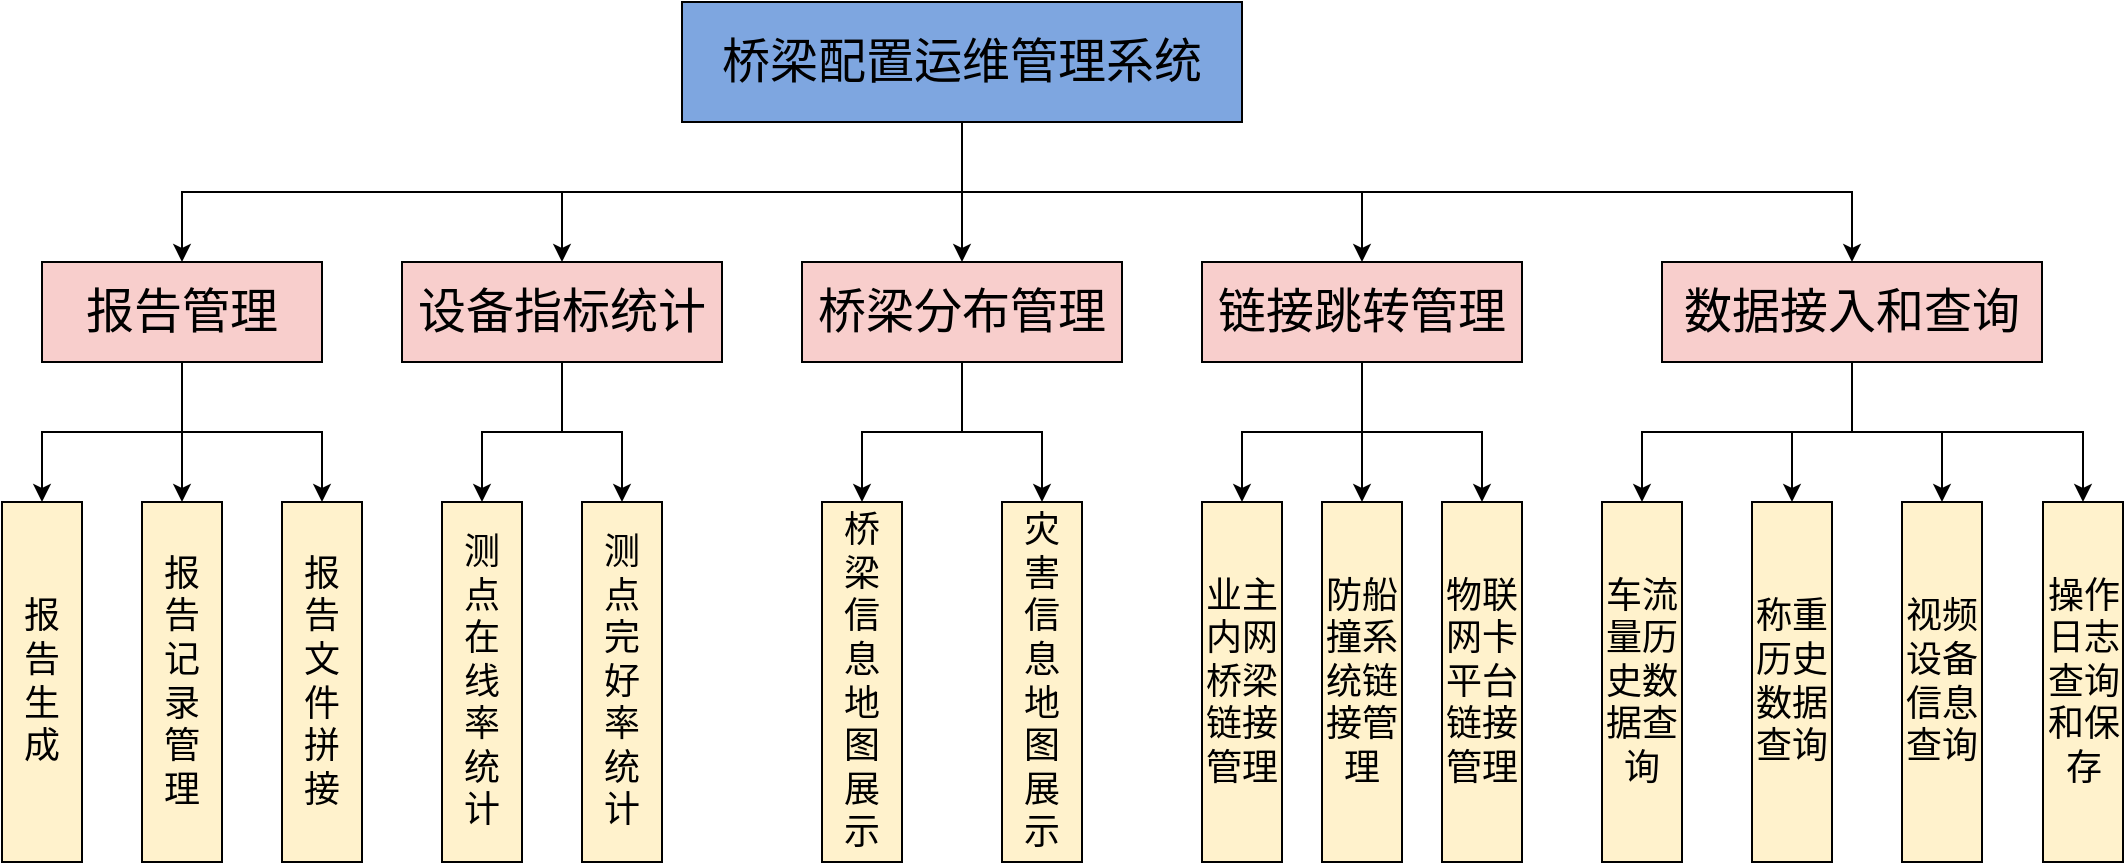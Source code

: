 <mxfile version="25.0.3">
  <diagram name="第 1 页" id="8aWKHBOTNguBpMg1CQIO">
    <mxGraphModel dx="1674" dy="738" grid="1" gridSize="10" guides="1" tooltips="1" connect="1" arrows="1" fold="1" page="1" pageScale="1" pageWidth="827" pageHeight="1169" math="0" shadow="0">
      <root>
        <mxCell id="0" />
        <mxCell id="1" parent="0" />
        <mxCell id="qM-4jDeY-jV-hq-K79Ri-8" style="edgeStyle=orthogonalEdgeStyle;rounded=0;orthogonalLoop=1;jettySize=auto;html=1;exitX=0.5;exitY=1;exitDx=0;exitDy=0;entryX=0.5;entryY=0;entryDx=0;entryDy=0;" parent="1" source="qM-4jDeY-jV-hq-K79Ri-1" target="qM-4jDeY-jV-hq-K79Ri-2" edge="1">
          <mxGeometry relative="1" as="geometry" />
        </mxCell>
        <mxCell id="qM-4jDeY-jV-hq-K79Ri-9" style="edgeStyle=orthogonalEdgeStyle;rounded=0;orthogonalLoop=1;jettySize=auto;html=1;exitX=0.5;exitY=1;exitDx=0;exitDy=0;entryX=0.5;entryY=0;entryDx=0;entryDy=0;" parent="1" source="qM-4jDeY-jV-hq-K79Ri-1" target="qM-4jDeY-jV-hq-K79Ri-4" edge="1">
          <mxGeometry relative="1" as="geometry" />
        </mxCell>
        <mxCell id="qM-4jDeY-jV-hq-K79Ri-10" style="edgeStyle=orthogonalEdgeStyle;rounded=0;orthogonalLoop=1;jettySize=auto;html=1;exitX=0.5;exitY=1;exitDx=0;exitDy=0;entryX=0.5;entryY=0;entryDx=0;entryDy=0;" parent="1" source="qM-4jDeY-jV-hq-K79Ri-1" target="qM-4jDeY-jV-hq-K79Ri-5" edge="1">
          <mxGeometry relative="1" as="geometry" />
        </mxCell>
        <mxCell id="qM-4jDeY-jV-hq-K79Ri-11" style="edgeStyle=orthogonalEdgeStyle;rounded=0;orthogonalLoop=1;jettySize=auto;html=1;exitX=0.5;exitY=1;exitDx=0;exitDy=0;" parent="1" source="qM-4jDeY-jV-hq-K79Ri-1" target="qM-4jDeY-jV-hq-K79Ri-6" edge="1">
          <mxGeometry relative="1" as="geometry" />
        </mxCell>
        <mxCell id="qM-4jDeY-jV-hq-K79Ri-12" style="edgeStyle=orthogonalEdgeStyle;rounded=0;orthogonalLoop=1;jettySize=auto;html=1;exitX=0.5;exitY=1;exitDx=0;exitDy=0;entryX=0.5;entryY=0;entryDx=0;entryDy=0;" parent="1" source="qM-4jDeY-jV-hq-K79Ri-1" target="qM-4jDeY-jV-hq-K79Ri-7" edge="1">
          <mxGeometry relative="1" as="geometry" />
        </mxCell>
        <mxCell id="qM-4jDeY-jV-hq-K79Ri-1" value="&lt;font style=&quot;font-size: 24px;&quot;&gt;桥梁配置运维管理系统&lt;/font&gt;" style="rounded=0;whiteSpace=wrap;html=1;fillColor=#7EA6E0;" parent="1" vertex="1">
          <mxGeometry x="540" y="50" width="280" height="60" as="geometry" />
        </mxCell>
        <mxCell id="qM-4jDeY-jV-hq-K79Ri-27" style="edgeStyle=orthogonalEdgeStyle;rounded=0;orthogonalLoop=1;jettySize=auto;html=1;exitX=0.5;exitY=1;exitDx=0;exitDy=0;entryX=0.5;entryY=0;entryDx=0;entryDy=0;" parent="1" source="qM-4jDeY-jV-hq-K79Ri-2" target="qM-4jDeY-jV-hq-K79Ri-13" edge="1">
          <mxGeometry relative="1" as="geometry" />
        </mxCell>
        <mxCell id="qM-4jDeY-jV-hq-K79Ri-28" style="edgeStyle=orthogonalEdgeStyle;rounded=0;orthogonalLoop=1;jettySize=auto;html=1;exitX=0.5;exitY=1;exitDx=0;exitDy=0;" parent="1" source="qM-4jDeY-jV-hq-K79Ri-2" target="qM-4jDeY-jV-hq-K79Ri-14" edge="1">
          <mxGeometry relative="1" as="geometry" />
        </mxCell>
        <mxCell id="qM-4jDeY-jV-hq-K79Ri-29" style="edgeStyle=orthogonalEdgeStyle;rounded=0;orthogonalLoop=1;jettySize=auto;html=1;entryX=0.5;entryY=0;entryDx=0;entryDy=0;" parent="1" source="qM-4jDeY-jV-hq-K79Ri-2" target="qM-4jDeY-jV-hq-K79Ri-16" edge="1">
          <mxGeometry relative="1" as="geometry" />
        </mxCell>
        <mxCell id="qM-4jDeY-jV-hq-K79Ri-2" value="&lt;font style=&quot;font-size: 24px;&quot;&gt;报告管理&lt;/font&gt;" style="rounded=0;whiteSpace=wrap;html=1;fillColor=#F8CECC;" parent="1" vertex="1">
          <mxGeometry x="220" y="180" width="140" height="50" as="geometry" />
        </mxCell>
        <mxCell id="qM-4jDeY-jV-hq-K79Ri-30" style="edgeStyle=orthogonalEdgeStyle;rounded=0;orthogonalLoop=1;jettySize=auto;html=1;exitX=0.5;exitY=1;exitDx=0;exitDy=0;entryX=0.5;entryY=0;entryDx=0;entryDy=0;" parent="1" source="qM-4jDeY-jV-hq-K79Ri-4" target="qM-4jDeY-jV-hq-K79Ri-17" edge="1">
          <mxGeometry relative="1" as="geometry" />
        </mxCell>
        <mxCell id="qM-4jDeY-jV-hq-K79Ri-31" style="edgeStyle=orthogonalEdgeStyle;rounded=0;orthogonalLoop=1;jettySize=auto;html=1;exitX=0.5;exitY=1;exitDx=0;exitDy=0;entryX=0.5;entryY=0;entryDx=0;entryDy=0;" parent="1" source="qM-4jDeY-jV-hq-K79Ri-4" target="qM-4jDeY-jV-hq-K79Ri-18" edge="1">
          <mxGeometry relative="1" as="geometry" />
        </mxCell>
        <mxCell id="qM-4jDeY-jV-hq-K79Ri-4" value="&lt;span style=&quot;font-size: 24px;&quot;&gt;设备指标统计&lt;/span&gt;" style="rounded=0;whiteSpace=wrap;html=1;fillColor=#F8CECC;" parent="1" vertex="1">
          <mxGeometry x="400" y="180" width="160" height="50" as="geometry" />
        </mxCell>
        <mxCell id="qM-4jDeY-jV-hq-K79Ri-32" style="edgeStyle=orthogonalEdgeStyle;rounded=0;orthogonalLoop=1;jettySize=auto;html=1;entryX=0.5;entryY=0;entryDx=0;entryDy=0;" parent="1" source="qM-4jDeY-jV-hq-K79Ri-5" target="qM-4jDeY-jV-hq-K79Ri-19" edge="1">
          <mxGeometry relative="1" as="geometry" />
        </mxCell>
        <mxCell id="qM-4jDeY-jV-hq-K79Ri-34" style="edgeStyle=orthogonalEdgeStyle;rounded=0;orthogonalLoop=1;jettySize=auto;html=1;exitX=0.5;exitY=1;exitDx=0;exitDy=0;entryX=0.5;entryY=0;entryDx=0;entryDy=0;" parent="1" source="qM-4jDeY-jV-hq-K79Ri-5" target="qM-4jDeY-jV-hq-K79Ri-20" edge="1">
          <mxGeometry relative="1" as="geometry" />
        </mxCell>
        <mxCell id="qM-4jDeY-jV-hq-K79Ri-5" value="&lt;span style=&quot;font-size: 24px;&quot;&gt;桥梁分布管理&lt;/span&gt;" style="rounded=0;whiteSpace=wrap;html=1;fillColor=#F8CECC;" parent="1" vertex="1">
          <mxGeometry x="600" y="180" width="160" height="50" as="geometry" />
        </mxCell>
        <mxCell id="qM-4jDeY-jV-hq-K79Ri-35" style="edgeStyle=orthogonalEdgeStyle;rounded=0;orthogonalLoop=1;jettySize=auto;html=1;exitX=0.5;exitY=1;exitDx=0;exitDy=0;entryX=0.5;entryY=0;entryDx=0;entryDy=0;" parent="1" source="qM-4jDeY-jV-hq-K79Ri-6" target="qM-4jDeY-jV-hq-K79Ri-21" edge="1">
          <mxGeometry relative="1" as="geometry" />
        </mxCell>
        <mxCell id="qM-4jDeY-jV-hq-K79Ri-36" style="edgeStyle=orthogonalEdgeStyle;rounded=0;orthogonalLoop=1;jettySize=auto;html=1;exitX=0.5;exitY=1;exitDx=0;exitDy=0;entryX=0.5;entryY=0;entryDx=0;entryDy=0;" parent="1" source="qM-4jDeY-jV-hq-K79Ri-6" target="qM-4jDeY-jV-hq-K79Ri-22" edge="1">
          <mxGeometry relative="1" as="geometry" />
        </mxCell>
        <mxCell id="qM-4jDeY-jV-hq-K79Ri-37" style="edgeStyle=orthogonalEdgeStyle;rounded=0;orthogonalLoop=1;jettySize=auto;html=1;exitX=0.5;exitY=1;exitDx=0;exitDy=0;entryX=0.5;entryY=0;entryDx=0;entryDy=0;" parent="1" source="qM-4jDeY-jV-hq-K79Ri-6" target="qM-4jDeY-jV-hq-K79Ri-23" edge="1">
          <mxGeometry relative="1" as="geometry" />
        </mxCell>
        <mxCell id="qM-4jDeY-jV-hq-K79Ri-6" value="&lt;span style=&quot;font-size: 24px;&quot;&gt;链接跳转管理&lt;/span&gt;" style="rounded=0;whiteSpace=wrap;html=1;fillColor=#F8CECC;" parent="1" vertex="1">
          <mxGeometry x="800" y="180" width="160" height="50" as="geometry" />
        </mxCell>
        <mxCell id="qM-4jDeY-jV-hq-K79Ri-38" style="edgeStyle=orthogonalEdgeStyle;rounded=0;orthogonalLoop=1;jettySize=auto;html=1;exitX=0.5;exitY=1;exitDx=0;exitDy=0;entryX=0.5;entryY=0;entryDx=0;entryDy=0;" parent="1" source="qM-4jDeY-jV-hq-K79Ri-7" target="qM-4jDeY-jV-hq-K79Ri-24" edge="1">
          <mxGeometry relative="1" as="geometry" />
        </mxCell>
        <mxCell id="qM-4jDeY-jV-hq-K79Ri-39" style="edgeStyle=orthogonalEdgeStyle;rounded=0;orthogonalLoop=1;jettySize=auto;html=1;exitX=0.5;exitY=1;exitDx=0;exitDy=0;entryX=0.5;entryY=0;entryDx=0;entryDy=0;" parent="1" source="qM-4jDeY-jV-hq-K79Ri-7" target="qM-4jDeY-jV-hq-K79Ri-25" edge="1">
          <mxGeometry relative="1" as="geometry" />
        </mxCell>
        <mxCell id="qM-4jDeY-jV-hq-K79Ri-40" style="edgeStyle=orthogonalEdgeStyle;rounded=0;orthogonalLoop=1;jettySize=auto;html=1;exitX=0.5;exitY=1;exitDx=0;exitDy=0;entryX=0.5;entryY=0;entryDx=0;entryDy=0;" parent="1" source="qM-4jDeY-jV-hq-K79Ri-7" target="qM-4jDeY-jV-hq-K79Ri-26" edge="1">
          <mxGeometry relative="1" as="geometry" />
        </mxCell>
        <mxCell id="7jzRSQ3DDfSU9k_BI7Sn-3" style="edgeStyle=orthogonalEdgeStyle;rounded=0;orthogonalLoop=1;jettySize=auto;html=1;exitX=0.5;exitY=1;exitDx=0;exitDy=0;entryX=0.5;entryY=0;entryDx=0;entryDy=0;" edge="1" parent="1" source="qM-4jDeY-jV-hq-K79Ri-7" target="7jzRSQ3DDfSU9k_BI7Sn-2">
          <mxGeometry relative="1" as="geometry" />
        </mxCell>
        <mxCell id="qM-4jDeY-jV-hq-K79Ri-7" value="&lt;span style=&quot;font-size: 24px;&quot;&gt;数据接入和查询&lt;/span&gt;" style="rounded=0;whiteSpace=wrap;html=1;fillColor=#F8CECC;" parent="1" vertex="1">
          <mxGeometry x="1030" y="180" width="190" height="50" as="geometry" />
        </mxCell>
        <mxCell id="qM-4jDeY-jV-hq-K79Ri-13" value="&lt;span style=&quot;font-size: 18px;&quot;&gt;报&lt;/span&gt;&lt;div&gt;&lt;span style=&quot;font-size: 18px;&quot;&gt;告&lt;/span&gt;&lt;br&gt;&lt;div&gt;&lt;span style=&quot;font-size: 18px;&quot;&gt;生&lt;/span&gt;&lt;/div&gt;&lt;div&gt;&lt;span style=&quot;font-size: 18px;&quot;&gt;成&lt;/span&gt;&lt;/div&gt;&lt;/div&gt;" style="rounded=0;whiteSpace=wrap;html=1;fillColor=#FFF2CC;" parent="1" vertex="1">
          <mxGeometry x="200" y="300" width="40" height="180" as="geometry" />
        </mxCell>
        <mxCell id="qM-4jDeY-jV-hq-K79Ri-14" value="&lt;span style=&quot;font-size: 18px;&quot;&gt;报&lt;/span&gt;&lt;div&gt;&lt;span style=&quot;font-size: 18px;&quot;&gt;告&lt;/span&gt;&lt;/div&gt;&lt;div&gt;&lt;span style=&quot;font-size: 18px;&quot;&gt;记&lt;/span&gt;&lt;/div&gt;&lt;div&gt;&lt;span style=&quot;font-size: 18px;&quot;&gt;录&lt;/span&gt;&lt;/div&gt;&lt;div&gt;&lt;span style=&quot;font-size: 18px;&quot;&gt;管&lt;/span&gt;&lt;/div&gt;&lt;div&gt;&lt;span style=&quot;font-size: 18px;&quot;&gt;理&lt;/span&gt;&lt;/div&gt;" style="rounded=0;whiteSpace=wrap;html=1;fillColor=#FFF2CC;" parent="1" vertex="1">
          <mxGeometry x="270" y="300" width="40" height="180" as="geometry" />
        </mxCell>
        <mxCell id="qM-4jDeY-jV-hq-K79Ri-16" value="&lt;span style=&quot;font-size: 18px;&quot;&gt;报&lt;/span&gt;&lt;div&gt;&lt;span style=&quot;font-size: 18px;&quot;&gt;告&lt;/span&gt;&lt;/div&gt;&lt;div&gt;&lt;span style=&quot;font-size: 18px;&quot;&gt;文&lt;/span&gt;&lt;/div&gt;&lt;div&gt;&lt;span style=&quot;font-size: 18px;&quot;&gt;件&lt;/span&gt;&lt;/div&gt;&lt;div&gt;&lt;span style=&quot;font-size: 18px;&quot;&gt;拼&lt;/span&gt;&lt;/div&gt;&lt;div&gt;&lt;span style=&quot;font-size: 18px;&quot;&gt;接&lt;/span&gt;&lt;/div&gt;" style="rounded=0;whiteSpace=wrap;html=1;fillColor=#FFF2CC;" parent="1" vertex="1">
          <mxGeometry x="340" y="300" width="40" height="180" as="geometry" />
        </mxCell>
        <mxCell id="qM-4jDeY-jV-hq-K79Ri-17" value="&lt;span style=&quot;font-size: 18px;&quot;&gt;测&lt;/span&gt;&lt;div&gt;&lt;span style=&quot;font-size: 18px;&quot;&gt;点&lt;/span&gt;&lt;/div&gt;&lt;div&gt;&lt;span style=&quot;font-size: 18px;&quot;&gt;在&lt;/span&gt;&lt;/div&gt;&lt;div&gt;&lt;span style=&quot;font-size: 18px;&quot;&gt;线&lt;/span&gt;&lt;/div&gt;&lt;div&gt;&lt;span style=&quot;font-size: 18px;&quot;&gt;率&lt;/span&gt;&lt;/div&gt;&lt;div&gt;&lt;span style=&quot;font-size: 18px;&quot;&gt;统&lt;/span&gt;&lt;/div&gt;&lt;div&gt;&lt;span style=&quot;font-size: 18px;&quot;&gt;计&lt;/span&gt;&lt;/div&gt;" style="rounded=0;whiteSpace=wrap;html=1;fillColor=#FFF2CC;" parent="1" vertex="1">
          <mxGeometry x="420" y="300" width="40" height="180" as="geometry" />
        </mxCell>
        <mxCell id="qM-4jDeY-jV-hq-K79Ri-18" value="&lt;span style=&quot;font-size: 18px;&quot;&gt;测&lt;/span&gt;&lt;div&gt;&lt;span style=&quot;font-size: 18px;&quot;&gt;点&lt;/span&gt;&lt;/div&gt;&lt;div&gt;&lt;span style=&quot;font-size: 18px;&quot;&gt;完&lt;/span&gt;&lt;/div&gt;&lt;div&gt;&lt;span style=&quot;font-size: 18px;&quot;&gt;好&lt;/span&gt;&lt;/div&gt;&lt;div&gt;&lt;span style=&quot;font-size: 18px;&quot;&gt;率&lt;/span&gt;&lt;/div&gt;&lt;div&gt;&lt;span style=&quot;font-size: 18px;&quot;&gt;统&lt;/span&gt;&lt;/div&gt;&lt;div&gt;&lt;span style=&quot;font-size: 18px;&quot;&gt;计&lt;/span&gt;&lt;/div&gt;" style="rounded=0;whiteSpace=wrap;html=1;fillColor=#FFF2CC;" parent="1" vertex="1">
          <mxGeometry x="490" y="300" width="40" height="180" as="geometry" />
        </mxCell>
        <mxCell id="qM-4jDeY-jV-hq-K79Ri-19" value="&lt;span style=&quot;font-size: 18px;&quot;&gt;桥&lt;/span&gt;&lt;div&gt;&lt;span style=&quot;font-size: 18px;&quot;&gt;梁&lt;/span&gt;&lt;/div&gt;&lt;div&gt;&lt;span style=&quot;font-size: 18px;&quot;&gt;信&lt;/span&gt;&lt;/div&gt;&lt;div&gt;&lt;span style=&quot;font-size: 18px;&quot;&gt;息&lt;/span&gt;&lt;/div&gt;&lt;div&gt;&lt;span style=&quot;font-size: 18px;&quot;&gt;地&lt;/span&gt;&lt;/div&gt;&lt;div&gt;&lt;span style=&quot;font-size: 18px;&quot;&gt;图&lt;/span&gt;&lt;/div&gt;&lt;div&gt;&lt;span style=&quot;font-size: 18px;&quot;&gt;展&lt;/span&gt;&lt;/div&gt;&lt;div&gt;&lt;span style=&quot;font-size: 18px;&quot;&gt;示&lt;/span&gt;&lt;/div&gt;" style="rounded=0;whiteSpace=wrap;html=1;fillColor=#FFF2CC;" parent="1" vertex="1">
          <mxGeometry x="610" y="300" width="40" height="180" as="geometry" />
        </mxCell>
        <mxCell id="qM-4jDeY-jV-hq-K79Ri-20" value="&lt;span style=&quot;font-size: 18px;&quot;&gt;灾&lt;/span&gt;&lt;div&gt;&lt;span style=&quot;font-size: 18px;&quot;&gt;害&lt;/span&gt;&lt;/div&gt;&lt;div&gt;&lt;span style=&quot;font-size: 18px;&quot;&gt;信&lt;/span&gt;&lt;/div&gt;&lt;div&gt;&lt;span style=&quot;font-size: 18px;&quot;&gt;息&lt;/span&gt;&lt;/div&gt;&lt;div&gt;&lt;span style=&quot;font-size: 18px;&quot;&gt;地&lt;/span&gt;&lt;/div&gt;&lt;div&gt;&lt;span style=&quot;font-size: 18px;&quot;&gt;图&lt;/span&gt;&lt;/div&gt;&lt;div&gt;&lt;span style=&quot;font-size: 18px;&quot;&gt;展&lt;/span&gt;&lt;/div&gt;&lt;div&gt;&lt;span style=&quot;font-size: 18px;&quot;&gt;示&lt;/span&gt;&lt;/div&gt;" style="rounded=0;whiteSpace=wrap;html=1;fillColor=#FFF2CC;" parent="1" vertex="1">
          <mxGeometry x="700" y="300" width="40" height="180" as="geometry" />
        </mxCell>
        <mxCell id="qM-4jDeY-jV-hq-K79Ri-21" value="&lt;span style=&quot;font-size: 18px;&quot;&gt;业主内网桥梁链接管理&lt;/span&gt;" style="rounded=0;whiteSpace=wrap;html=1;fillColor=#FFF2CC;" parent="1" vertex="1">
          <mxGeometry x="800" y="300" width="40" height="180" as="geometry" />
        </mxCell>
        <mxCell id="qM-4jDeY-jV-hq-K79Ri-22" value="&lt;span style=&quot;font-size: 18px;&quot;&gt;防船撞系统链接管理&lt;/span&gt;" style="rounded=0;whiteSpace=wrap;html=1;fillColor=#FFF2CC;" parent="1" vertex="1">
          <mxGeometry x="860" y="300" width="40" height="180" as="geometry" />
        </mxCell>
        <mxCell id="qM-4jDeY-jV-hq-K79Ri-23" value="&lt;span style=&quot;font-size: 18px;&quot;&gt;物联网卡平台链接管理&lt;/span&gt;" style="rounded=0;whiteSpace=wrap;html=1;fillColor=#FFF2CC;" parent="1" vertex="1">
          <mxGeometry x="920" y="300" width="40" height="180" as="geometry" />
        </mxCell>
        <mxCell id="qM-4jDeY-jV-hq-K79Ri-24" value="&lt;span style=&quot;font-size: 18px;&quot;&gt;车流量历史数据查询&lt;/span&gt;" style="rounded=0;whiteSpace=wrap;html=1;fillColor=#FFF2CC;" parent="1" vertex="1">
          <mxGeometry x="1000" y="300" width="40" height="180" as="geometry" />
        </mxCell>
        <mxCell id="qM-4jDeY-jV-hq-K79Ri-25" value="&lt;span style=&quot;font-size: 18px;&quot;&gt;称重历史数据查询&lt;/span&gt;" style="rounded=0;whiteSpace=wrap;html=1;fillColor=#FFF2CC;" parent="1" vertex="1">
          <mxGeometry x="1075" y="300" width="40" height="180" as="geometry" />
        </mxCell>
        <mxCell id="qM-4jDeY-jV-hq-K79Ri-26" value="&lt;span style=&quot;font-size: 18px;&quot;&gt;视频设备信息查询&lt;/span&gt;" style="rounded=0;whiteSpace=wrap;html=1;fillColor=#FFF2CC;" parent="1" vertex="1">
          <mxGeometry x="1150" y="300" width="40" height="180" as="geometry" />
        </mxCell>
        <mxCell id="7jzRSQ3DDfSU9k_BI7Sn-2" value="&lt;span style=&quot;font-size: 18px;&quot;&gt;操作日志查询和保存&lt;/span&gt;" style="rounded=0;whiteSpace=wrap;html=1;fillColor=#FFF2CC;" vertex="1" parent="1">
          <mxGeometry x="1220.5" y="300" width="40" height="180" as="geometry" />
        </mxCell>
      </root>
    </mxGraphModel>
  </diagram>
</mxfile>
